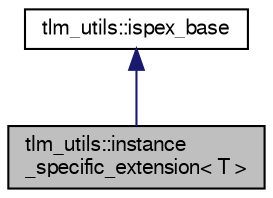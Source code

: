 digraph "tlm_utils::instance_specific_extension&lt; T &gt;"
{
  edge [fontname="FreeSans",fontsize="10",labelfontname="FreeSans",labelfontsize="10"];
  node [fontname="FreeSans",fontsize="10",shape=record];
  Node2 [label="tlm_utils::instance\l_specific_extension\< T \>",height=0.2,width=0.4,color="black", fillcolor="grey75", style="filled", fontcolor="black"];
  Node3 -> Node2 [dir="back",color="midnightblue",fontsize="10",style="solid",fontname="FreeSans"];
  Node3 [label="tlm_utils::ispex_base",height=0.2,width=0.4,color="black", fillcolor="white", style="filled",URL="$a02555.html"];
}
